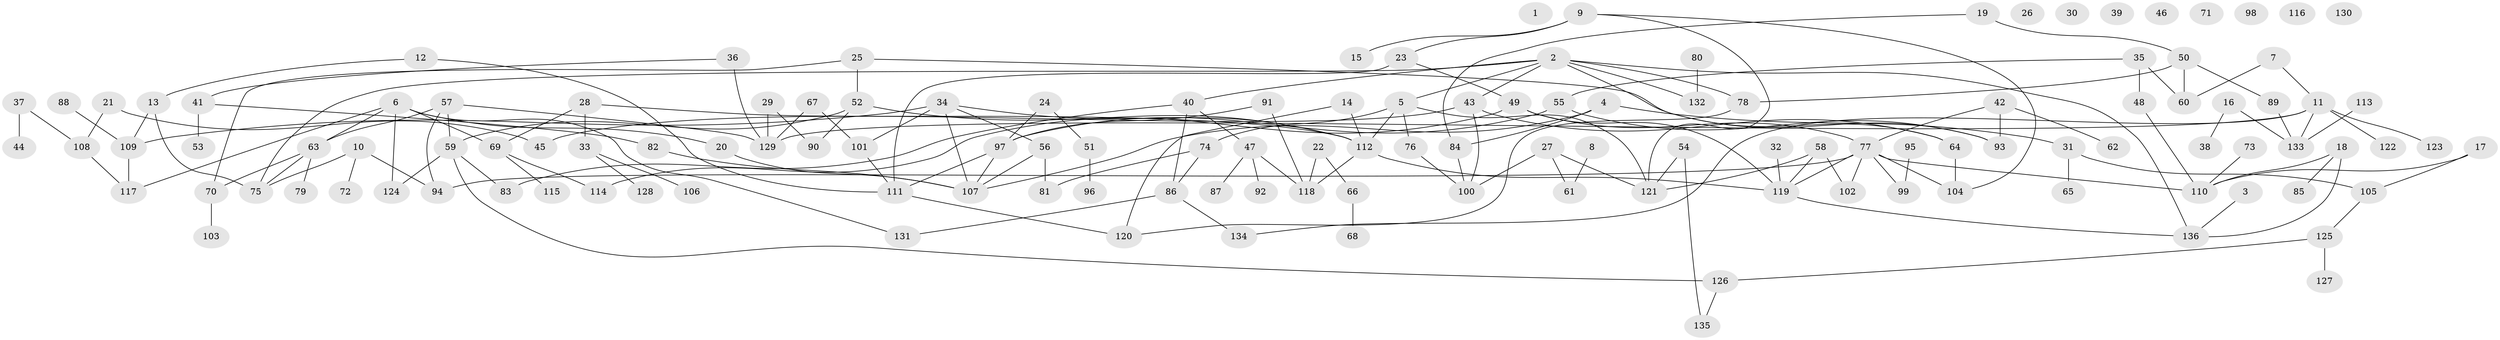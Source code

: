 // coarse degree distribution, {0: 0.10227272727272728, 10: 0.022727272727272728, 1: 0.2159090909090909, 4: 0.14772727272727273, 5: 0.11363636363636363, 6: 0.045454545454545456, 2: 0.2159090909090909, 3: 0.11363636363636363, 8: 0.011363636363636364, 7: 0.011363636363636364}
// Generated by graph-tools (version 1.1) at 2025/23/03/03/25 07:23:26]
// undirected, 136 vertices, 175 edges
graph export_dot {
graph [start="1"]
  node [color=gray90,style=filled];
  1;
  2;
  3;
  4;
  5;
  6;
  7;
  8;
  9;
  10;
  11;
  12;
  13;
  14;
  15;
  16;
  17;
  18;
  19;
  20;
  21;
  22;
  23;
  24;
  25;
  26;
  27;
  28;
  29;
  30;
  31;
  32;
  33;
  34;
  35;
  36;
  37;
  38;
  39;
  40;
  41;
  42;
  43;
  44;
  45;
  46;
  47;
  48;
  49;
  50;
  51;
  52;
  53;
  54;
  55;
  56;
  57;
  58;
  59;
  60;
  61;
  62;
  63;
  64;
  65;
  66;
  67;
  68;
  69;
  70;
  71;
  72;
  73;
  74;
  75;
  76;
  77;
  78;
  79;
  80;
  81;
  82;
  83;
  84;
  85;
  86;
  87;
  88;
  89;
  90;
  91;
  92;
  93;
  94;
  95;
  96;
  97;
  98;
  99;
  100;
  101;
  102;
  103;
  104;
  105;
  106;
  107;
  108;
  109;
  110;
  111;
  112;
  113;
  114;
  115;
  116;
  117;
  118;
  119;
  120;
  121;
  122;
  123;
  124;
  125;
  126;
  127;
  128;
  129;
  130;
  131;
  132;
  133;
  134;
  135;
  136;
  2 -- 5;
  2 -- 40;
  2 -- 43;
  2 -- 64;
  2 -- 75;
  2 -- 78;
  2 -- 132;
  2 -- 136;
  3 -- 136;
  4 -- 31;
  4 -- 84;
  4 -- 107;
  5 -- 74;
  5 -- 76;
  5 -- 112;
  5 -- 121;
  6 -- 20;
  6 -- 63;
  6 -- 69;
  6 -- 117;
  6 -- 124;
  6 -- 131;
  7 -- 11;
  7 -- 60;
  8 -- 61;
  9 -- 15;
  9 -- 23;
  9 -- 104;
  9 -- 121;
  10 -- 72;
  10 -- 75;
  10 -- 94;
  11 -- 122;
  11 -- 123;
  11 -- 129;
  11 -- 133;
  11 -- 134;
  12 -- 13;
  12 -- 111;
  13 -- 75;
  13 -- 109;
  14 -- 112;
  14 -- 120;
  16 -- 38;
  16 -- 133;
  17 -- 105;
  17 -- 110;
  18 -- 85;
  18 -- 110;
  18 -- 136;
  19 -- 50;
  19 -- 84;
  20 -- 107;
  21 -- 45;
  21 -- 108;
  22 -- 66;
  22 -- 118;
  23 -- 49;
  23 -- 111;
  24 -- 51;
  24 -- 97;
  25 -- 52;
  25 -- 70;
  25 -- 93;
  27 -- 61;
  27 -- 100;
  27 -- 121;
  28 -- 33;
  28 -- 69;
  28 -- 112;
  29 -- 90;
  29 -- 129;
  31 -- 65;
  31 -- 105;
  32 -- 119;
  33 -- 106;
  33 -- 128;
  34 -- 56;
  34 -- 101;
  34 -- 107;
  34 -- 109;
  34 -- 112;
  35 -- 48;
  35 -- 55;
  35 -- 60;
  36 -- 41;
  36 -- 129;
  37 -- 44;
  37 -- 108;
  40 -- 47;
  40 -- 83;
  40 -- 86;
  41 -- 53;
  41 -- 82;
  42 -- 62;
  42 -- 77;
  42 -- 93;
  43 -- 45;
  43 -- 64;
  43 -- 100;
  47 -- 87;
  47 -- 92;
  47 -- 118;
  48 -- 110;
  49 -- 77;
  49 -- 114;
  49 -- 119;
  50 -- 60;
  50 -- 78;
  50 -- 89;
  51 -- 96;
  52 -- 59;
  52 -- 90;
  52 -- 112;
  54 -- 121;
  54 -- 135;
  55 -- 93;
  55 -- 97;
  56 -- 81;
  56 -- 107;
  57 -- 59;
  57 -- 63;
  57 -- 94;
  57 -- 129;
  58 -- 102;
  58 -- 119;
  58 -- 121;
  59 -- 83;
  59 -- 124;
  59 -- 126;
  63 -- 70;
  63 -- 75;
  63 -- 79;
  64 -- 104;
  66 -- 68;
  67 -- 101;
  67 -- 129;
  69 -- 114;
  69 -- 115;
  70 -- 103;
  73 -- 110;
  74 -- 81;
  74 -- 86;
  76 -- 100;
  77 -- 94;
  77 -- 99;
  77 -- 102;
  77 -- 104;
  77 -- 110;
  77 -- 119;
  78 -- 120;
  80 -- 132;
  82 -- 107;
  84 -- 100;
  86 -- 131;
  86 -- 134;
  88 -- 109;
  89 -- 133;
  91 -- 97;
  91 -- 118;
  95 -- 99;
  97 -- 107;
  97 -- 111;
  101 -- 111;
  105 -- 125;
  108 -- 117;
  109 -- 117;
  111 -- 120;
  112 -- 118;
  112 -- 119;
  113 -- 133;
  119 -- 136;
  125 -- 126;
  125 -- 127;
  126 -- 135;
}
